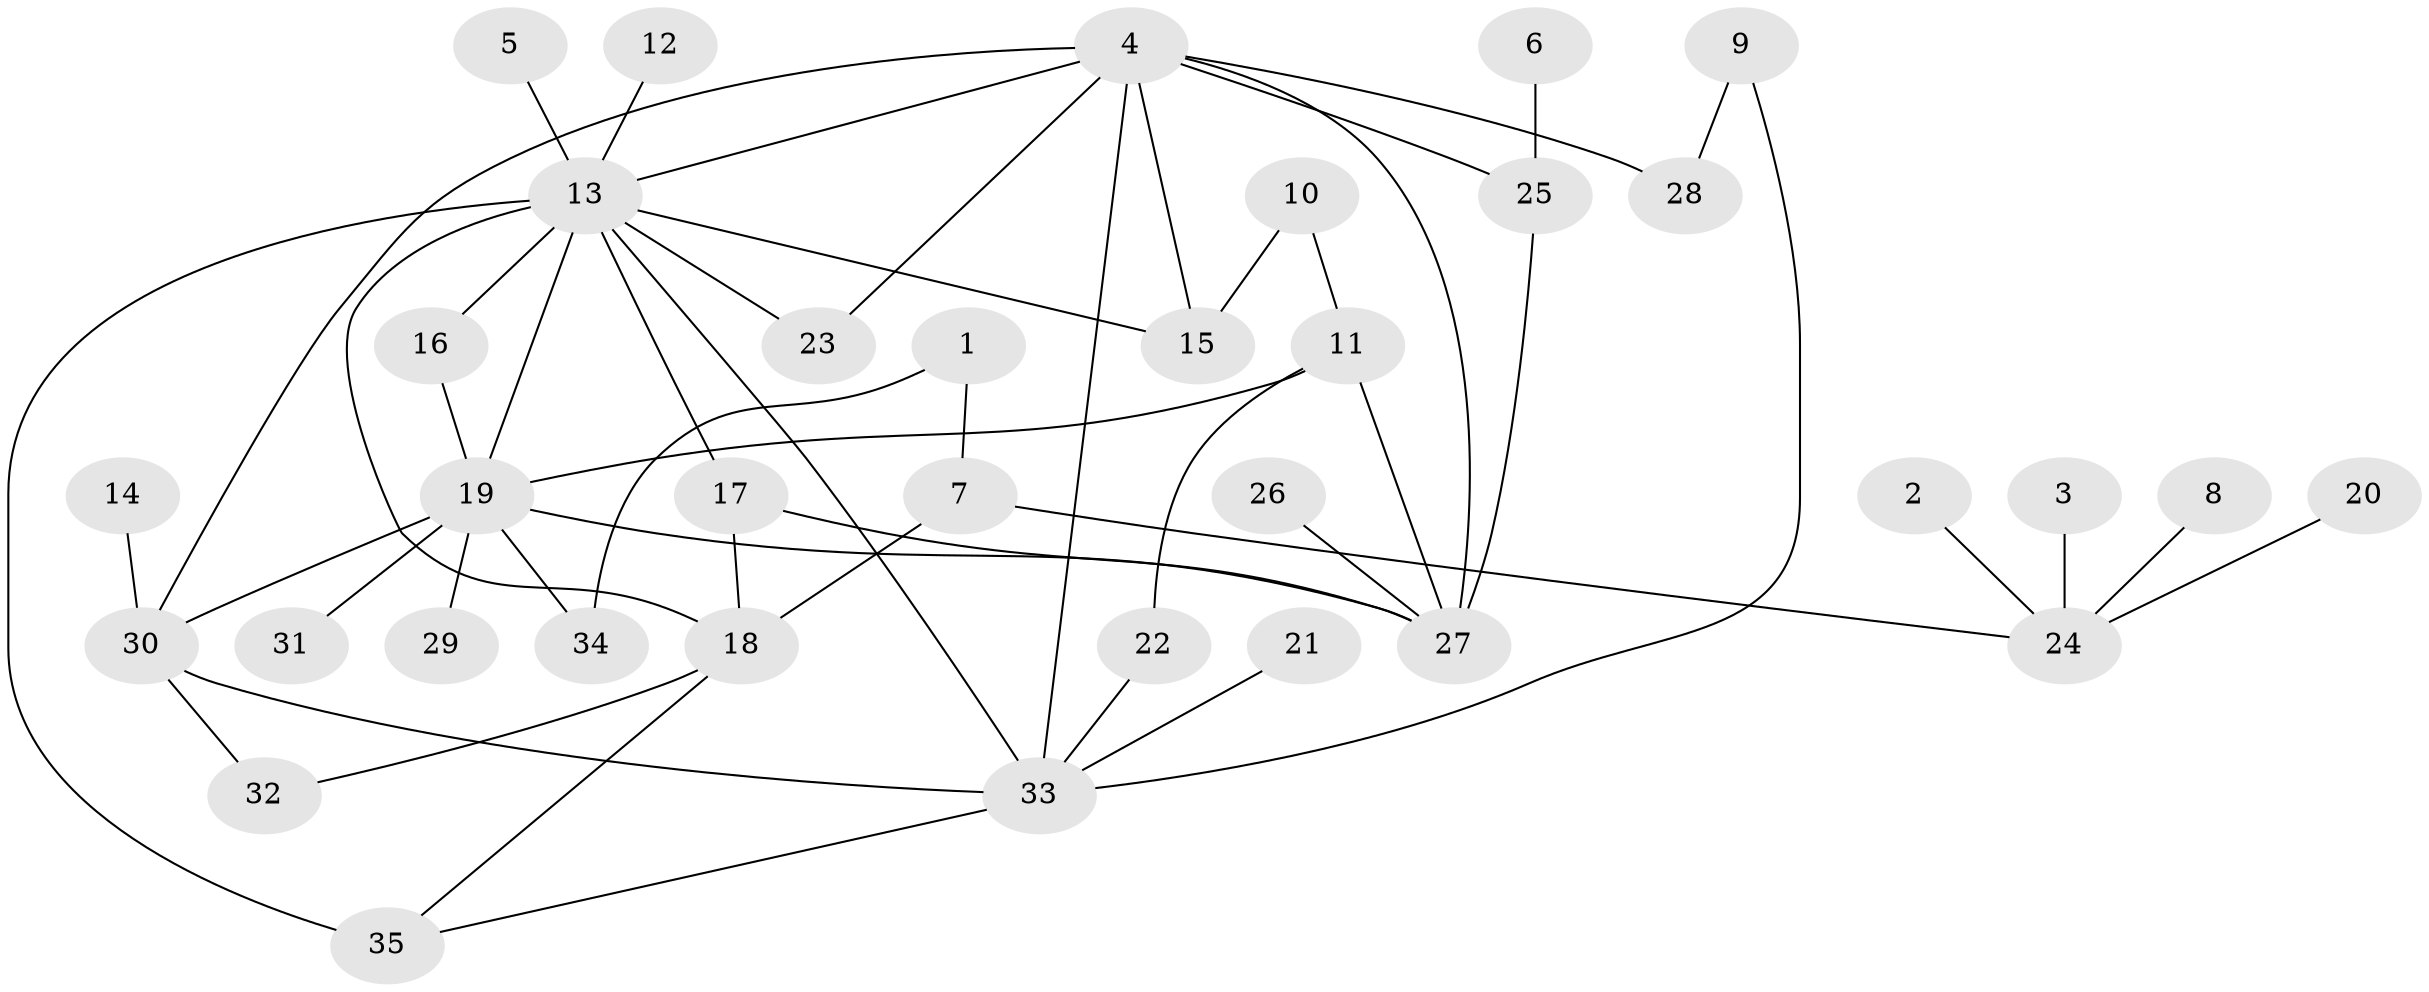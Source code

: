 // original degree distribution, {15: 0.008771929824561403, 12: 0.008771929824561403, 4: 0.06140350877192982, 14: 0.008771929824561403, 3: 0.14035087719298245, 1: 0.5087719298245614, 6: 0.02631578947368421, 7: 0.017543859649122806, 5: 0.02631578947368421, 2: 0.18421052631578946, 10: 0.008771929824561403}
// Generated by graph-tools (version 1.1) at 2025/36/03/04/25 23:36:53]
// undirected, 35 vertices, 52 edges
graph export_dot {
  node [color=gray90,style=filled];
  1;
  2;
  3;
  4;
  5;
  6;
  7;
  8;
  9;
  10;
  11;
  12;
  13;
  14;
  15;
  16;
  17;
  18;
  19;
  20;
  21;
  22;
  23;
  24;
  25;
  26;
  27;
  28;
  29;
  30;
  31;
  32;
  33;
  34;
  35;
  1 -- 7 [weight=1.0];
  1 -- 34 [weight=1.0];
  2 -- 24 [weight=1.0];
  3 -- 24 [weight=1.0];
  4 -- 13 [weight=1.0];
  4 -- 15 [weight=1.0];
  4 -- 23 [weight=1.0];
  4 -- 25 [weight=1.0];
  4 -- 27 [weight=1.0];
  4 -- 28 [weight=1.0];
  4 -- 30 [weight=1.0];
  4 -- 33 [weight=1.0];
  5 -- 13 [weight=1.0];
  6 -- 25 [weight=1.0];
  7 -- 18 [weight=1.0];
  7 -- 24 [weight=1.0];
  8 -- 24 [weight=1.0];
  9 -- 28 [weight=1.0];
  9 -- 33 [weight=1.0];
  10 -- 11 [weight=1.0];
  10 -- 15 [weight=1.0];
  11 -- 19 [weight=2.0];
  11 -- 22 [weight=1.0];
  11 -- 27 [weight=1.0];
  12 -- 13 [weight=1.0];
  13 -- 15 [weight=1.0];
  13 -- 16 [weight=1.0];
  13 -- 17 [weight=1.0];
  13 -- 18 [weight=1.0];
  13 -- 19 [weight=1.0];
  13 -- 23 [weight=1.0];
  13 -- 33 [weight=1.0];
  13 -- 35 [weight=2.0];
  14 -- 30 [weight=1.0];
  16 -- 19 [weight=1.0];
  17 -- 18 [weight=1.0];
  17 -- 27 [weight=1.0];
  18 -- 32 [weight=1.0];
  18 -- 35 [weight=1.0];
  19 -- 27 [weight=1.0];
  19 -- 29 [weight=1.0];
  19 -- 30 [weight=2.0];
  19 -- 31 [weight=1.0];
  19 -- 34 [weight=1.0];
  20 -- 24 [weight=1.0];
  21 -- 33 [weight=1.0];
  22 -- 33 [weight=1.0];
  25 -- 27 [weight=1.0];
  26 -- 27 [weight=1.0];
  30 -- 32 [weight=1.0];
  30 -- 33 [weight=1.0];
  33 -- 35 [weight=1.0];
}
